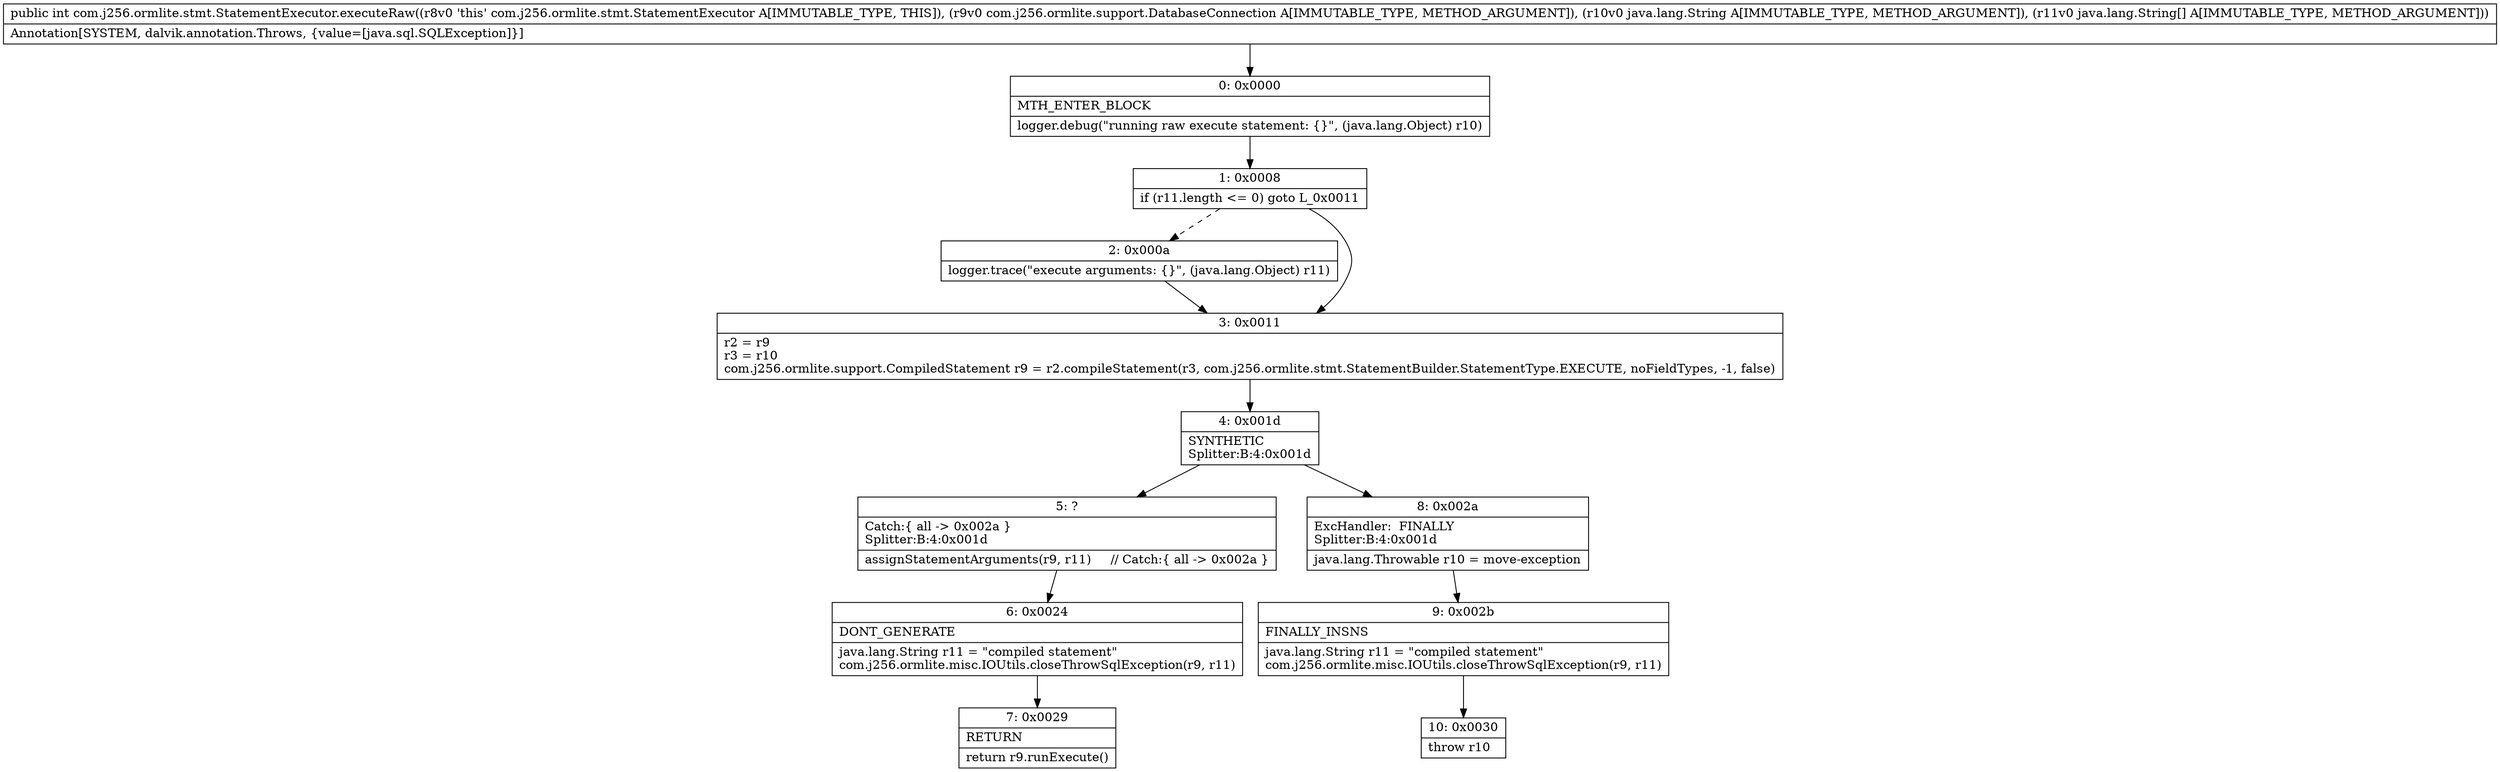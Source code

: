 digraph "CFG forcom.j256.ormlite.stmt.StatementExecutor.executeRaw(Lcom\/j256\/ormlite\/support\/DatabaseConnection;Ljava\/lang\/String;[Ljava\/lang\/String;)I" {
Node_0 [shape=record,label="{0\:\ 0x0000|MTH_ENTER_BLOCK\l|logger.debug(\"running raw execute statement: \{\}\", (java.lang.Object) r10)\l}"];
Node_1 [shape=record,label="{1\:\ 0x0008|if (r11.length \<= 0) goto L_0x0011\l}"];
Node_2 [shape=record,label="{2\:\ 0x000a|logger.trace(\"execute arguments: \{\}\", (java.lang.Object) r11)\l}"];
Node_3 [shape=record,label="{3\:\ 0x0011|r2 = r9\lr3 = r10\lcom.j256.ormlite.support.CompiledStatement r9 = r2.compileStatement(r3, com.j256.ormlite.stmt.StatementBuilder.StatementType.EXECUTE, noFieldTypes, \-1, false)\l}"];
Node_4 [shape=record,label="{4\:\ 0x001d|SYNTHETIC\lSplitter:B:4:0x001d\l}"];
Node_5 [shape=record,label="{5\:\ ?|Catch:\{ all \-\> 0x002a \}\lSplitter:B:4:0x001d\l|assignStatementArguments(r9, r11)     \/\/ Catch:\{ all \-\> 0x002a \}\l}"];
Node_6 [shape=record,label="{6\:\ 0x0024|DONT_GENERATE\l|java.lang.String r11 = \"compiled statement\"\lcom.j256.ormlite.misc.IOUtils.closeThrowSqlException(r9, r11)\l}"];
Node_7 [shape=record,label="{7\:\ 0x0029|RETURN\l|return r9.runExecute()\l}"];
Node_8 [shape=record,label="{8\:\ 0x002a|ExcHandler:  FINALLY\lSplitter:B:4:0x001d\l|java.lang.Throwable r10 = move\-exception\l}"];
Node_9 [shape=record,label="{9\:\ 0x002b|FINALLY_INSNS\l|java.lang.String r11 = \"compiled statement\"\lcom.j256.ormlite.misc.IOUtils.closeThrowSqlException(r9, r11)\l}"];
Node_10 [shape=record,label="{10\:\ 0x0030|throw r10\l}"];
MethodNode[shape=record,label="{public int com.j256.ormlite.stmt.StatementExecutor.executeRaw((r8v0 'this' com.j256.ormlite.stmt.StatementExecutor A[IMMUTABLE_TYPE, THIS]), (r9v0 com.j256.ormlite.support.DatabaseConnection A[IMMUTABLE_TYPE, METHOD_ARGUMENT]), (r10v0 java.lang.String A[IMMUTABLE_TYPE, METHOD_ARGUMENT]), (r11v0 java.lang.String[] A[IMMUTABLE_TYPE, METHOD_ARGUMENT]))  | Annotation[SYSTEM, dalvik.annotation.Throws, \{value=[java.sql.SQLException]\}]\l}"];
MethodNode -> Node_0;
Node_0 -> Node_1;
Node_1 -> Node_2[style=dashed];
Node_1 -> Node_3;
Node_2 -> Node_3;
Node_3 -> Node_4;
Node_4 -> Node_5;
Node_4 -> Node_8;
Node_5 -> Node_6;
Node_6 -> Node_7;
Node_8 -> Node_9;
Node_9 -> Node_10;
}

